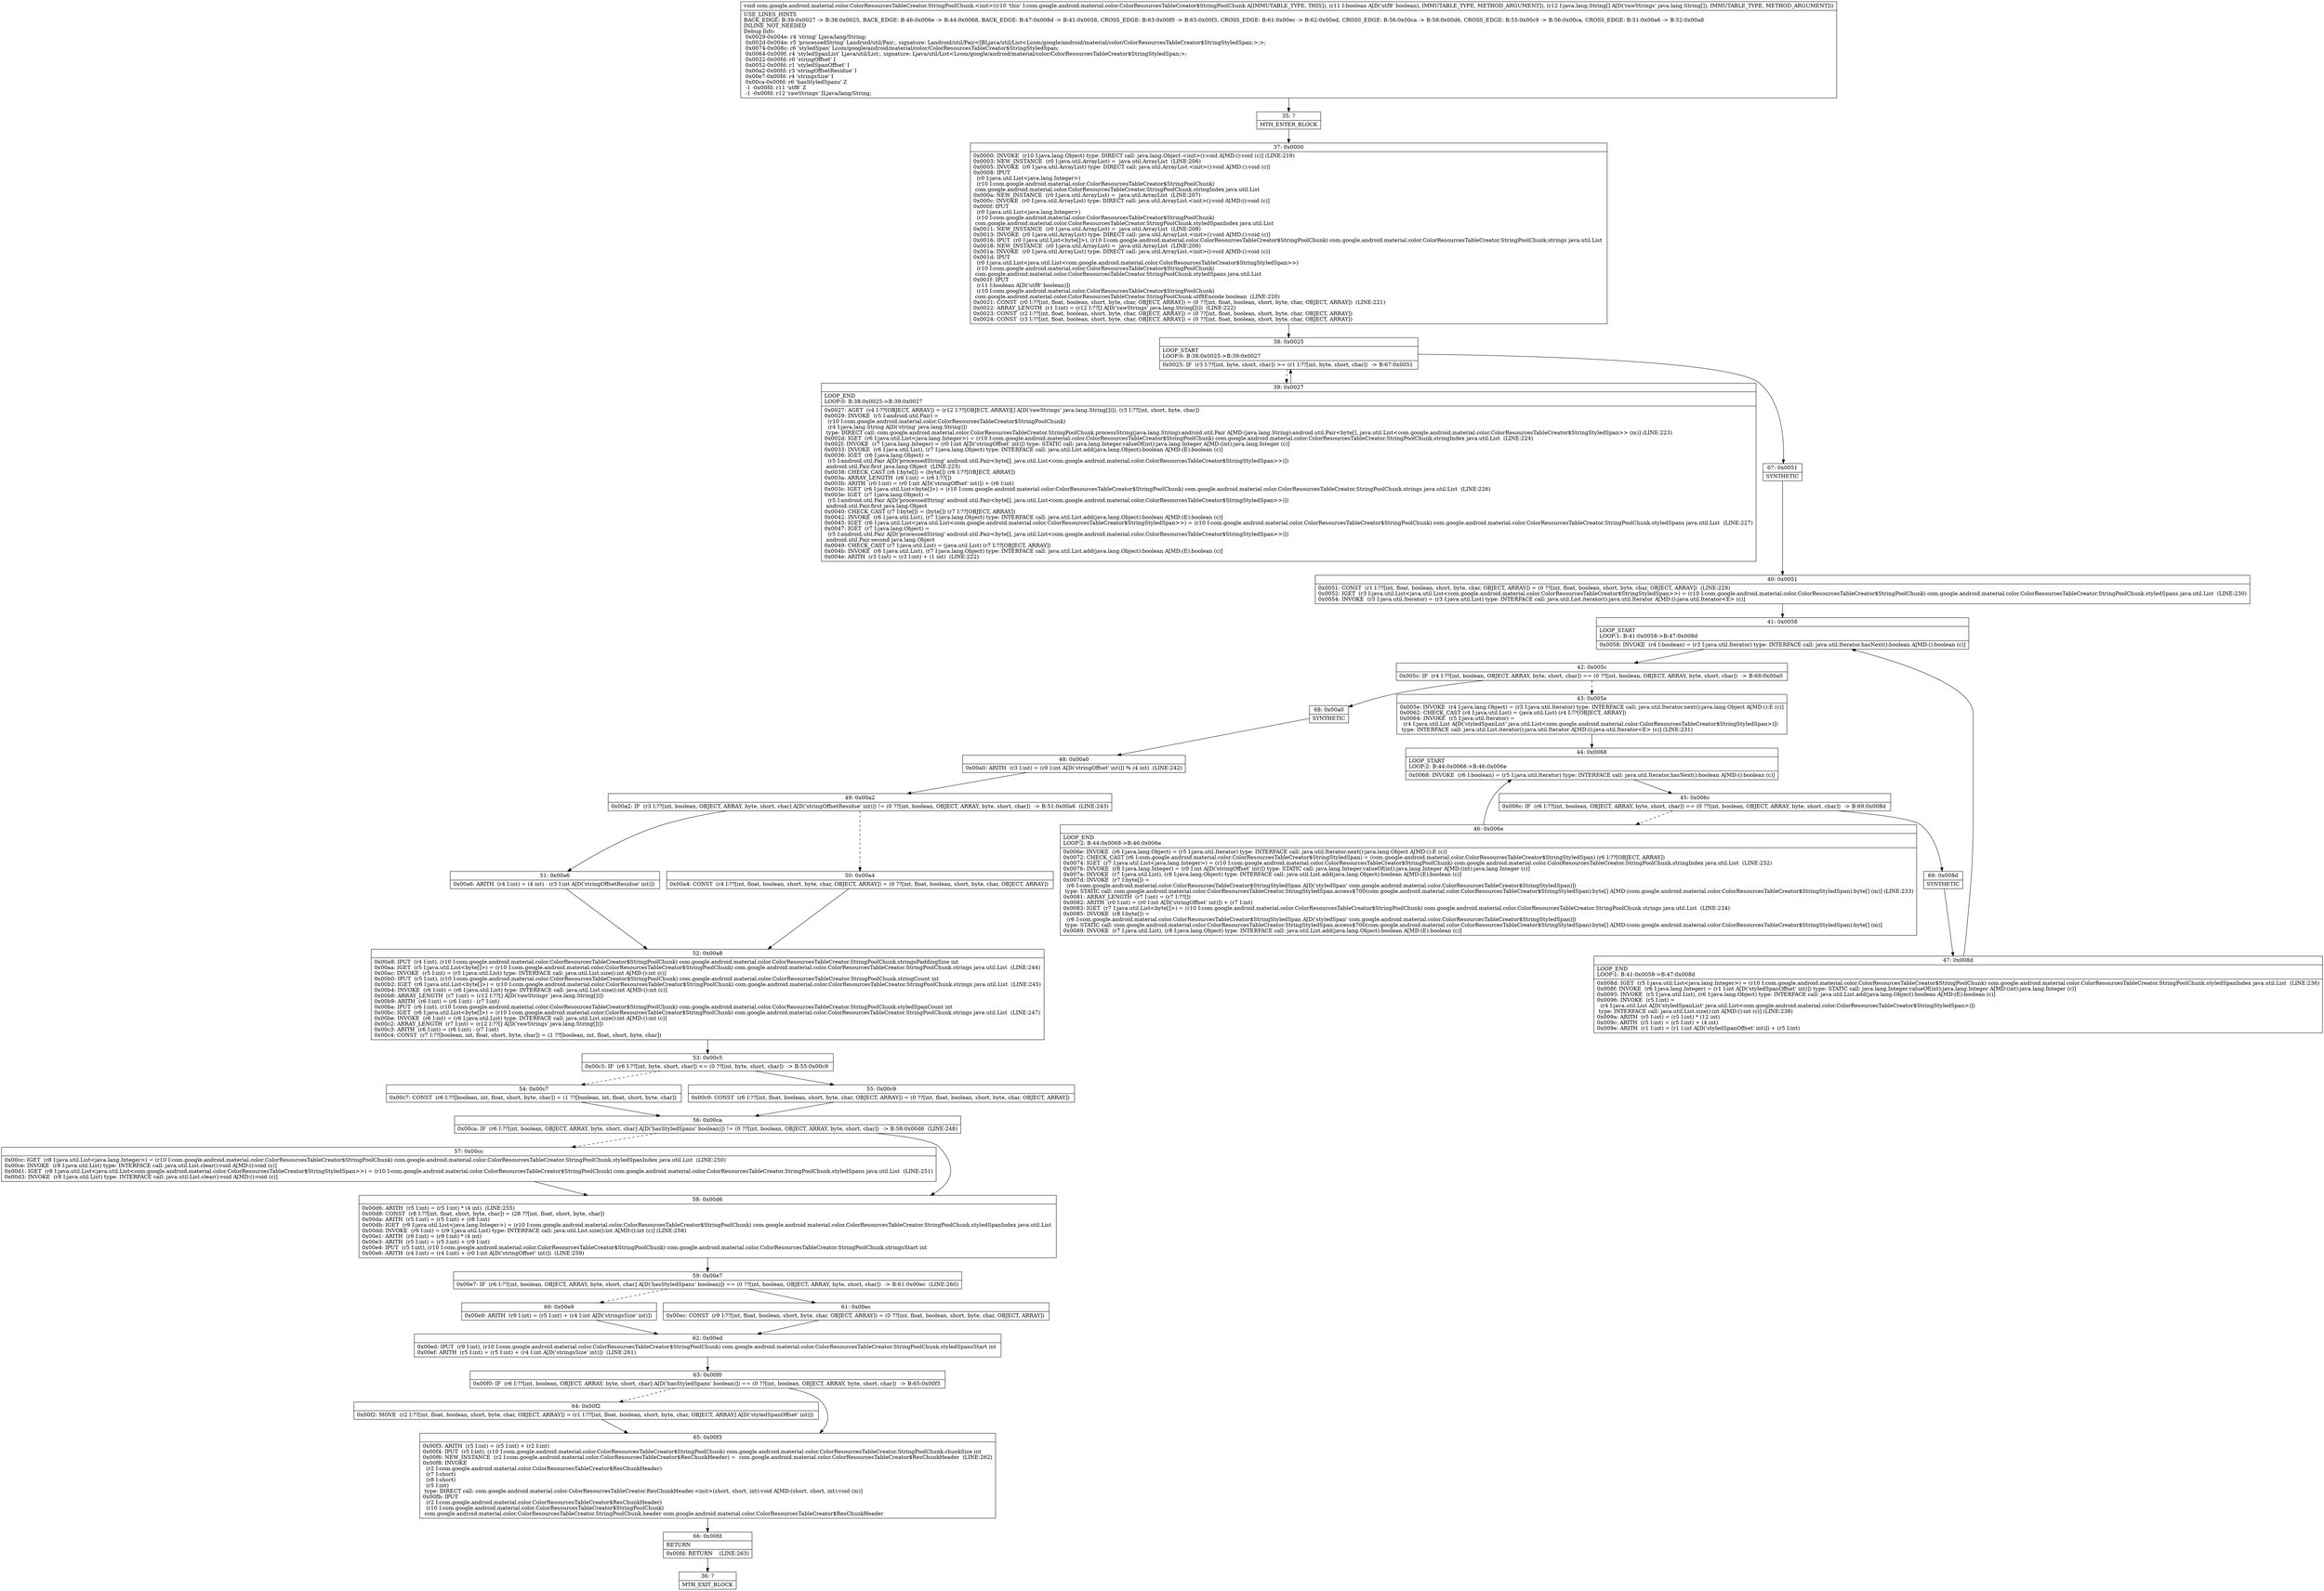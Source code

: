 digraph "CFG forcom.google.android.material.color.ColorResourcesTableCreator.StringPoolChunk.\<init\>(Z[Ljava\/lang\/String;)V" {
Node_35 [shape=record,label="{35\:\ ?|MTH_ENTER_BLOCK\l}"];
Node_37 [shape=record,label="{37\:\ 0x0000|0x0000: INVOKE  (r10 I:java.lang.Object) type: DIRECT call: java.lang.Object.\<init\>():void A[MD:():void (c)] (LINE:219)\l0x0003: NEW_INSTANCE  (r0 I:java.util.ArrayList) =  java.util.ArrayList  (LINE:206)\l0x0005: INVOKE  (r0 I:java.util.ArrayList) type: DIRECT call: java.util.ArrayList.\<init\>():void A[MD:():void (c)]\l0x0008: IPUT  \l  (r0 I:java.util.List\<java.lang.Integer\>)\l  (r10 I:com.google.android.material.color.ColorResourcesTableCreator$StringPoolChunk)\l com.google.android.material.color.ColorResourcesTableCreator.StringPoolChunk.stringIndex java.util.List \l0x000a: NEW_INSTANCE  (r0 I:java.util.ArrayList) =  java.util.ArrayList  (LINE:207)\l0x000c: INVOKE  (r0 I:java.util.ArrayList) type: DIRECT call: java.util.ArrayList.\<init\>():void A[MD:():void (c)]\l0x000f: IPUT  \l  (r0 I:java.util.List\<java.lang.Integer\>)\l  (r10 I:com.google.android.material.color.ColorResourcesTableCreator$StringPoolChunk)\l com.google.android.material.color.ColorResourcesTableCreator.StringPoolChunk.styledSpanIndex java.util.List \l0x0011: NEW_INSTANCE  (r0 I:java.util.ArrayList) =  java.util.ArrayList  (LINE:208)\l0x0013: INVOKE  (r0 I:java.util.ArrayList) type: DIRECT call: java.util.ArrayList.\<init\>():void A[MD:():void (c)]\l0x0016: IPUT  (r0 I:java.util.List\<byte[]\>), (r10 I:com.google.android.material.color.ColorResourcesTableCreator$StringPoolChunk) com.google.android.material.color.ColorResourcesTableCreator.StringPoolChunk.strings java.util.List \l0x0018: NEW_INSTANCE  (r0 I:java.util.ArrayList) =  java.util.ArrayList  (LINE:209)\l0x001a: INVOKE  (r0 I:java.util.ArrayList) type: DIRECT call: java.util.ArrayList.\<init\>():void A[MD:():void (c)]\l0x001d: IPUT  \l  (r0 I:java.util.List\<java.util.List\<com.google.android.material.color.ColorResourcesTableCreator$StringStyledSpan\>\>)\l  (r10 I:com.google.android.material.color.ColorResourcesTableCreator$StringPoolChunk)\l com.google.android.material.color.ColorResourcesTableCreator.StringPoolChunk.styledSpans java.util.List \l0x001f: IPUT  \l  (r11 I:boolean A[D('utf8' boolean)])\l  (r10 I:com.google.android.material.color.ColorResourcesTableCreator$StringPoolChunk)\l com.google.android.material.color.ColorResourcesTableCreator.StringPoolChunk.utf8Encode boolean  (LINE:220)\l0x0021: CONST  (r0 I:??[int, float, boolean, short, byte, char, OBJECT, ARRAY]) = (0 ??[int, float, boolean, short, byte, char, OBJECT, ARRAY])  (LINE:221)\l0x0022: ARRAY_LENGTH  (r1 I:int) = (r12 I:??[] A[D('rawStrings' java.lang.String[])])  (LINE:222)\l0x0023: CONST  (r2 I:??[int, float, boolean, short, byte, char, OBJECT, ARRAY]) = (0 ??[int, float, boolean, short, byte, char, OBJECT, ARRAY]) \l0x0024: CONST  (r3 I:??[int, float, boolean, short, byte, char, OBJECT, ARRAY]) = (0 ??[int, float, boolean, short, byte, char, OBJECT, ARRAY]) \l}"];
Node_38 [shape=record,label="{38\:\ 0x0025|LOOP_START\lLOOP:0: B:38:0x0025\-\>B:39:0x0027\l|0x0025: IF  (r3 I:??[int, byte, short, char]) \>= (r1 I:??[int, byte, short, char])  \-\> B:67:0x0051 \l}"];
Node_39 [shape=record,label="{39\:\ 0x0027|LOOP_END\lLOOP:0: B:38:0x0025\-\>B:39:0x0027\l|0x0027: AGET  (r4 I:??[OBJECT, ARRAY]) = (r12 I:??[OBJECT, ARRAY][] A[D('rawStrings' java.lang.String[])]), (r3 I:??[int, short, byte, char]) \l0x0029: INVOKE  (r5 I:android.util.Pair) = \l  (r10 I:com.google.android.material.color.ColorResourcesTableCreator$StringPoolChunk)\l  (r4 I:java.lang.String A[D('string' java.lang.String)])\l type: DIRECT call: com.google.android.material.color.ColorResourcesTableCreator.StringPoolChunk.processString(java.lang.String):android.util.Pair A[MD:(java.lang.String):android.util.Pair\<byte[], java.util.List\<com.google.android.material.color.ColorResourcesTableCreator$StringStyledSpan\>\> (m)] (LINE:223)\l0x002d: IGET  (r6 I:java.util.List\<java.lang.Integer\>) = (r10 I:com.google.android.material.color.ColorResourcesTableCreator$StringPoolChunk) com.google.android.material.color.ColorResourcesTableCreator.StringPoolChunk.stringIndex java.util.List  (LINE:224)\l0x002f: INVOKE  (r7 I:java.lang.Integer) = (r0 I:int A[D('stringOffset' int)]) type: STATIC call: java.lang.Integer.valueOf(int):java.lang.Integer A[MD:(int):java.lang.Integer (c)]\l0x0033: INVOKE  (r6 I:java.util.List), (r7 I:java.lang.Object) type: INTERFACE call: java.util.List.add(java.lang.Object):boolean A[MD:(E):boolean (c)]\l0x0036: IGET  (r6 I:java.lang.Object) = \l  (r5 I:android.util.Pair A[D('processedString' android.util.Pair\<byte[], java.util.List\<com.google.android.material.color.ColorResourcesTableCreator$StringStyledSpan\>\>)])\l android.util.Pair.first java.lang.Object  (LINE:225)\l0x0038: CHECK_CAST (r6 I:byte[]) = (byte[]) (r6 I:??[OBJECT, ARRAY]) \l0x003a: ARRAY_LENGTH  (r6 I:int) = (r6 I:??[]) \l0x003b: ARITH  (r0 I:int) = (r0 I:int A[D('stringOffset' int)]) + (r6 I:int) \l0x003c: IGET  (r6 I:java.util.List\<byte[]\>) = (r10 I:com.google.android.material.color.ColorResourcesTableCreator$StringPoolChunk) com.google.android.material.color.ColorResourcesTableCreator.StringPoolChunk.strings java.util.List  (LINE:226)\l0x003e: IGET  (r7 I:java.lang.Object) = \l  (r5 I:android.util.Pair A[D('processedString' android.util.Pair\<byte[], java.util.List\<com.google.android.material.color.ColorResourcesTableCreator$StringStyledSpan\>\>)])\l android.util.Pair.first java.lang.Object \l0x0040: CHECK_CAST (r7 I:byte[]) = (byte[]) (r7 I:??[OBJECT, ARRAY]) \l0x0042: INVOKE  (r6 I:java.util.List), (r7 I:java.lang.Object) type: INTERFACE call: java.util.List.add(java.lang.Object):boolean A[MD:(E):boolean (c)]\l0x0045: IGET  (r6 I:java.util.List\<java.util.List\<com.google.android.material.color.ColorResourcesTableCreator$StringStyledSpan\>\>) = (r10 I:com.google.android.material.color.ColorResourcesTableCreator$StringPoolChunk) com.google.android.material.color.ColorResourcesTableCreator.StringPoolChunk.styledSpans java.util.List  (LINE:227)\l0x0047: IGET  (r7 I:java.lang.Object) = \l  (r5 I:android.util.Pair A[D('processedString' android.util.Pair\<byte[], java.util.List\<com.google.android.material.color.ColorResourcesTableCreator$StringStyledSpan\>\>)])\l android.util.Pair.second java.lang.Object \l0x0049: CHECK_CAST (r7 I:java.util.List) = (java.util.List) (r7 I:??[OBJECT, ARRAY]) \l0x004b: INVOKE  (r6 I:java.util.List), (r7 I:java.lang.Object) type: INTERFACE call: java.util.List.add(java.lang.Object):boolean A[MD:(E):boolean (c)]\l0x004e: ARITH  (r3 I:int) = (r3 I:int) + (1 int)  (LINE:222)\l}"];
Node_67 [shape=record,label="{67\:\ 0x0051|SYNTHETIC\l}"];
Node_40 [shape=record,label="{40\:\ 0x0051|0x0051: CONST  (r1 I:??[int, float, boolean, short, byte, char, OBJECT, ARRAY]) = (0 ??[int, float, boolean, short, byte, char, OBJECT, ARRAY])  (LINE:229)\l0x0052: IGET  (r3 I:java.util.List\<java.util.List\<com.google.android.material.color.ColorResourcesTableCreator$StringStyledSpan\>\>) = (r10 I:com.google.android.material.color.ColorResourcesTableCreator$StringPoolChunk) com.google.android.material.color.ColorResourcesTableCreator.StringPoolChunk.styledSpans java.util.List  (LINE:230)\l0x0054: INVOKE  (r3 I:java.util.Iterator) = (r3 I:java.util.List) type: INTERFACE call: java.util.List.iterator():java.util.Iterator A[MD:():java.util.Iterator\<E\> (c)]\l}"];
Node_41 [shape=record,label="{41\:\ 0x0058|LOOP_START\lLOOP:1: B:41:0x0058\-\>B:47:0x008d\l|0x0058: INVOKE  (r4 I:boolean) = (r3 I:java.util.Iterator) type: INTERFACE call: java.util.Iterator.hasNext():boolean A[MD:():boolean (c)]\l}"];
Node_42 [shape=record,label="{42\:\ 0x005c|0x005c: IF  (r4 I:??[int, boolean, OBJECT, ARRAY, byte, short, char]) == (0 ??[int, boolean, OBJECT, ARRAY, byte, short, char])  \-\> B:68:0x00a0 \l}"];
Node_43 [shape=record,label="{43\:\ 0x005e|0x005e: INVOKE  (r4 I:java.lang.Object) = (r3 I:java.util.Iterator) type: INTERFACE call: java.util.Iterator.next():java.lang.Object A[MD:():E (c)]\l0x0062: CHECK_CAST (r4 I:java.util.List) = (java.util.List) (r4 I:??[OBJECT, ARRAY]) \l0x0064: INVOKE  (r5 I:java.util.Iterator) = \l  (r4 I:java.util.List A[D('styledSpanList' java.util.List\<com.google.android.material.color.ColorResourcesTableCreator$StringStyledSpan\>)])\l type: INTERFACE call: java.util.List.iterator():java.util.Iterator A[MD:():java.util.Iterator\<E\> (c)] (LINE:231)\l}"];
Node_44 [shape=record,label="{44\:\ 0x0068|LOOP_START\lLOOP:2: B:44:0x0068\-\>B:46:0x006e\l|0x0068: INVOKE  (r6 I:boolean) = (r5 I:java.util.Iterator) type: INTERFACE call: java.util.Iterator.hasNext():boolean A[MD:():boolean (c)]\l}"];
Node_45 [shape=record,label="{45\:\ 0x006c|0x006c: IF  (r6 I:??[int, boolean, OBJECT, ARRAY, byte, short, char]) == (0 ??[int, boolean, OBJECT, ARRAY, byte, short, char])  \-\> B:69:0x008d \l}"];
Node_46 [shape=record,label="{46\:\ 0x006e|LOOP_END\lLOOP:2: B:44:0x0068\-\>B:46:0x006e\l|0x006e: INVOKE  (r6 I:java.lang.Object) = (r5 I:java.util.Iterator) type: INTERFACE call: java.util.Iterator.next():java.lang.Object A[MD:():E (c)]\l0x0072: CHECK_CAST (r6 I:com.google.android.material.color.ColorResourcesTableCreator$StringStyledSpan) = (com.google.android.material.color.ColorResourcesTableCreator$StringStyledSpan) (r6 I:??[OBJECT, ARRAY]) \l0x0074: IGET  (r7 I:java.util.List\<java.lang.Integer\>) = (r10 I:com.google.android.material.color.ColorResourcesTableCreator$StringPoolChunk) com.google.android.material.color.ColorResourcesTableCreator.StringPoolChunk.stringIndex java.util.List  (LINE:232)\l0x0076: INVOKE  (r8 I:java.lang.Integer) = (r0 I:int A[D('stringOffset' int)]) type: STATIC call: java.lang.Integer.valueOf(int):java.lang.Integer A[MD:(int):java.lang.Integer (c)]\l0x007a: INVOKE  (r7 I:java.util.List), (r8 I:java.lang.Object) type: INTERFACE call: java.util.List.add(java.lang.Object):boolean A[MD:(E):boolean (c)]\l0x007d: INVOKE  (r7 I:byte[]) = \l  (r6 I:com.google.android.material.color.ColorResourcesTableCreator$StringStyledSpan A[D('styledSpan' com.google.android.material.color.ColorResourcesTableCreator$StringStyledSpan)])\l type: STATIC call: com.google.android.material.color.ColorResourcesTableCreator.StringStyledSpan.access$700(com.google.android.material.color.ColorResourcesTableCreator$StringStyledSpan):byte[] A[MD:(com.google.android.material.color.ColorResourcesTableCreator$StringStyledSpan):byte[] (m)] (LINE:233)\l0x0081: ARRAY_LENGTH  (r7 I:int) = (r7 I:??[]) \l0x0082: ARITH  (r0 I:int) = (r0 I:int A[D('stringOffset' int)]) + (r7 I:int) \l0x0083: IGET  (r7 I:java.util.List\<byte[]\>) = (r10 I:com.google.android.material.color.ColorResourcesTableCreator$StringPoolChunk) com.google.android.material.color.ColorResourcesTableCreator.StringPoolChunk.strings java.util.List  (LINE:234)\l0x0085: INVOKE  (r8 I:byte[]) = \l  (r6 I:com.google.android.material.color.ColorResourcesTableCreator$StringStyledSpan A[D('styledSpan' com.google.android.material.color.ColorResourcesTableCreator$StringStyledSpan)])\l type: STATIC call: com.google.android.material.color.ColorResourcesTableCreator.StringStyledSpan.access$700(com.google.android.material.color.ColorResourcesTableCreator$StringStyledSpan):byte[] A[MD:(com.google.android.material.color.ColorResourcesTableCreator$StringStyledSpan):byte[] (m)]\l0x0089: INVOKE  (r7 I:java.util.List), (r8 I:java.lang.Object) type: INTERFACE call: java.util.List.add(java.lang.Object):boolean A[MD:(E):boolean (c)]\l}"];
Node_69 [shape=record,label="{69\:\ 0x008d|SYNTHETIC\l}"];
Node_47 [shape=record,label="{47\:\ 0x008d|LOOP_END\lLOOP:1: B:41:0x0058\-\>B:47:0x008d\l|0x008d: IGET  (r5 I:java.util.List\<java.lang.Integer\>) = (r10 I:com.google.android.material.color.ColorResourcesTableCreator$StringPoolChunk) com.google.android.material.color.ColorResourcesTableCreator.StringPoolChunk.styledSpanIndex java.util.List  (LINE:236)\l0x008f: INVOKE  (r6 I:java.lang.Integer) = (r1 I:int A[D('styledSpanOffset' int)]) type: STATIC call: java.lang.Integer.valueOf(int):java.lang.Integer A[MD:(int):java.lang.Integer (c)]\l0x0093: INVOKE  (r5 I:java.util.List), (r6 I:java.lang.Object) type: INTERFACE call: java.util.List.add(java.lang.Object):boolean A[MD:(E):boolean (c)]\l0x0096: INVOKE  (r5 I:int) = \l  (r4 I:java.util.List A[D('styledSpanList' java.util.List\<com.google.android.material.color.ColorResourcesTableCreator$StringStyledSpan\>)])\l type: INTERFACE call: java.util.List.size():int A[MD:():int (c)] (LINE:238)\l0x009a: ARITH  (r5 I:int) = (r5 I:int) * (12 int) \l0x009c: ARITH  (r5 I:int) = (r5 I:int) + (4 int) \l0x009e: ARITH  (r1 I:int) = (r1 I:int A[D('styledSpanOffset' int)]) + (r5 I:int) \l}"];
Node_68 [shape=record,label="{68\:\ 0x00a0|SYNTHETIC\l}"];
Node_48 [shape=record,label="{48\:\ 0x00a0|0x00a0: ARITH  (r3 I:int) = (r0 I:int A[D('stringOffset' int)]) % (4 int)  (LINE:242)\l}"];
Node_49 [shape=record,label="{49\:\ 0x00a2|0x00a2: IF  (r3 I:??[int, boolean, OBJECT, ARRAY, byte, short, char] A[D('stringOffsetResidue' int)]) != (0 ??[int, boolean, OBJECT, ARRAY, byte, short, char])  \-\> B:51:0x00a6  (LINE:243)\l}"];
Node_50 [shape=record,label="{50\:\ 0x00a4|0x00a4: CONST  (r4 I:??[int, float, boolean, short, byte, char, OBJECT, ARRAY]) = (0 ??[int, float, boolean, short, byte, char, OBJECT, ARRAY]) \l}"];
Node_52 [shape=record,label="{52\:\ 0x00a8|0x00a8: IPUT  (r4 I:int), (r10 I:com.google.android.material.color.ColorResourcesTableCreator$StringPoolChunk) com.google.android.material.color.ColorResourcesTableCreator.StringPoolChunk.stringsPaddingSize int \l0x00aa: IGET  (r5 I:java.util.List\<byte[]\>) = (r10 I:com.google.android.material.color.ColorResourcesTableCreator$StringPoolChunk) com.google.android.material.color.ColorResourcesTableCreator.StringPoolChunk.strings java.util.List  (LINE:244)\l0x00ac: INVOKE  (r5 I:int) = (r5 I:java.util.List) type: INTERFACE call: java.util.List.size():int A[MD:():int (c)]\l0x00b0: IPUT  (r5 I:int), (r10 I:com.google.android.material.color.ColorResourcesTableCreator$StringPoolChunk) com.google.android.material.color.ColorResourcesTableCreator.StringPoolChunk.stringCount int \l0x00b2: IGET  (r6 I:java.util.List\<byte[]\>) = (r10 I:com.google.android.material.color.ColorResourcesTableCreator$StringPoolChunk) com.google.android.material.color.ColorResourcesTableCreator.StringPoolChunk.strings java.util.List  (LINE:245)\l0x00b4: INVOKE  (r6 I:int) = (r6 I:java.util.List) type: INTERFACE call: java.util.List.size():int A[MD:():int (c)]\l0x00b8: ARRAY_LENGTH  (r7 I:int) = (r12 I:??[] A[D('rawStrings' java.lang.String[])]) \l0x00b9: ARITH  (r6 I:int) = (r6 I:int) \- (r7 I:int) \l0x00ba: IPUT  (r6 I:int), (r10 I:com.google.android.material.color.ColorResourcesTableCreator$StringPoolChunk) com.google.android.material.color.ColorResourcesTableCreator.StringPoolChunk.styledSpanCount int \l0x00bc: IGET  (r6 I:java.util.List\<byte[]\>) = (r10 I:com.google.android.material.color.ColorResourcesTableCreator$StringPoolChunk) com.google.android.material.color.ColorResourcesTableCreator.StringPoolChunk.strings java.util.List  (LINE:247)\l0x00be: INVOKE  (r6 I:int) = (r6 I:java.util.List) type: INTERFACE call: java.util.List.size():int A[MD:():int (c)]\l0x00c2: ARRAY_LENGTH  (r7 I:int) = (r12 I:??[] A[D('rawStrings' java.lang.String[])]) \l0x00c3: ARITH  (r6 I:int) = (r6 I:int) \- (r7 I:int) \l0x00c4: CONST  (r7 I:??[boolean, int, float, short, byte, char]) = (1 ??[boolean, int, float, short, byte, char]) \l}"];
Node_53 [shape=record,label="{53\:\ 0x00c5|0x00c5: IF  (r6 I:??[int, byte, short, char]) \<= (0 ??[int, byte, short, char])  \-\> B:55:0x00c9 \l}"];
Node_54 [shape=record,label="{54\:\ 0x00c7|0x00c7: CONST  (r6 I:??[boolean, int, float, short, byte, char]) = (1 ??[boolean, int, float, short, byte, char]) \l}"];
Node_56 [shape=record,label="{56\:\ 0x00ca|0x00ca: IF  (r6 I:??[int, boolean, OBJECT, ARRAY, byte, short, char] A[D('hasStyledSpans' boolean)]) != (0 ??[int, boolean, OBJECT, ARRAY, byte, short, char])  \-\> B:58:0x00d6  (LINE:248)\l}"];
Node_57 [shape=record,label="{57\:\ 0x00cc|0x00cc: IGET  (r8 I:java.util.List\<java.lang.Integer\>) = (r10 I:com.google.android.material.color.ColorResourcesTableCreator$StringPoolChunk) com.google.android.material.color.ColorResourcesTableCreator.StringPoolChunk.styledSpanIndex java.util.List  (LINE:250)\l0x00ce: INVOKE  (r8 I:java.util.List) type: INTERFACE call: java.util.List.clear():void A[MD:():void (c)]\l0x00d1: IGET  (r8 I:java.util.List\<java.util.List\<com.google.android.material.color.ColorResourcesTableCreator$StringStyledSpan\>\>) = (r10 I:com.google.android.material.color.ColorResourcesTableCreator$StringPoolChunk) com.google.android.material.color.ColorResourcesTableCreator.StringPoolChunk.styledSpans java.util.List  (LINE:251)\l0x00d3: INVOKE  (r8 I:java.util.List) type: INTERFACE call: java.util.List.clear():void A[MD:():void (c)]\l}"];
Node_58 [shape=record,label="{58\:\ 0x00d6|0x00d6: ARITH  (r5 I:int) = (r5 I:int) * (4 int)  (LINE:255)\l0x00d8: CONST  (r8 I:??[int, float, short, byte, char]) = (28 ??[int, float, short, byte, char]) \l0x00da: ARITH  (r5 I:int) = (r5 I:int) + (r8 I:int) \l0x00db: IGET  (r9 I:java.util.List\<java.lang.Integer\>) = (r10 I:com.google.android.material.color.ColorResourcesTableCreator$StringPoolChunk) com.google.android.material.color.ColorResourcesTableCreator.StringPoolChunk.styledSpanIndex java.util.List \l0x00dd: INVOKE  (r9 I:int) = (r9 I:java.util.List) type: INTERFACE call: java.util.List.size():int A[MD:():int (c)] (LINE:258)\l0x00e1: ARITH  (r9 I:int) = (r9 I:int) * (4 int) \l0x00e3: ARITH  (r5 I:int) = (r5 I:int) + (r9 I:int) \l0x00e4: IPUT  (r5 I:int), (r10 I:com.google.android.material.color.ColorResourcesTableCreator$StringPoolChunk) com.google.android.material.color.ColorResourcesTableCreator.StringPoolChunk.stringsStart int \l0x00e6: ARITH  (r4 I:int) = (r4 I:int) + (r0 I:int A[D('stringOffset' int)])  (LINE:259)\l}"];
Node_59 [shape=record,label="{59\:\ 0x00e7|0x00e7: IF  (r6 I:??[int, boolean, OBJECT, ARRAY, byte, short, char] A[D('hasStyledSpans' boolean)]) == (0 ??[int, boolean, OBJECT, ARRAY, byte, short, char])  \-\> B:61:0x00ec  (LINE:260)\l}"];
Node_60 [shape=record,label="{60\:\ 0x00e9|0x00e9: ARITH  (r9 I:int) = (r5 I:int) + (r4 I:int A[D('stringsSize' int)]) \l}"];
Node_62 [shape=record,label="{62\:\ 0x00ed|0x00ed: IPUT  (r9 I:int), (r10 I:com.google.android.material.color.ColorResourcesTableCreator$StringPoolChunk) com.google.android.material.color.ColorResourcesTableCreator.StringPoolChunk.styledSpansStart int \l0x00ef: ARITH  (r5 I:int) = (r5 I:int) + (r4 I:int A[D('stringsSize' int)])  (LINE:261)\l}"];
Node_63 [shape=record,label="{63\:\ 0x00f0|0x00f0: IF  (r6 I:??[int, boolean, OBJECT, ARRAY, byte, short, char] A[D('hasStyledSpans' boolean)]) == (0 ??[int, boolean, OBJECT, ARRAY, byte, short, char])  \-\> B:65:0x00f3 \l}"];
Node_64 [shape=record,label="{64\:\ 0x00f2|0x00f2: MOVE  (r2 I:??[int, float, boolean, short, byte, char, OBJECT, ARRAY]) = (r1 I:??[int, float, boolean, short, byte, char, OBJECT, ARRAY] A[D('styledSpanOffset' int)]) \l}"];
Node_65 [shape=record,label="{65\:\ 0x00f3|0x00f3: ARITH  (r5 I:int) = (r5 I:int) + (r2 I:int) \l0x00f4: IPUT  (r5 I:int), (r10 I:com.google.android.material.color.ColorResourcesTableCreator$StringPoolChunk) com.google.android.material.color.ColorResourcesTableCreator.StringPoolChunk.chunkSize int \l0x00f6: NEW_INSTANCE  (r2 I:com.google.android.material.color.ColorResourcesTableCreator$ResChunkHeader) =  com.google.android.material.color.ColorResourcesTableCreator$ResChunkHeader  (LINE:262)\l0x00f8: INVOKE  \l  (r2 I:com.google.android.material.color.ColorResourcesTableCreator$ResChunkHeader)\l  (r7 I:short)\l  (r8 I:short)\l  (r5 I:int)\l type: DIRECT call: com.google.android.material.color.ColorResourcesTableCreator.ResChunkHeader.\<init\>(short, short, int):void A[MD:(short, short, int):void (m)]\l0x00fb: IPUT  \l  (r2 I:com.google.android.material.color.ColorResourcesTableCreator$ResChunkHeader)\l  (r10 I:com.google.android.material.color.ColorResourcesTableCreator$StringPoolChunk)\l com.google.android.material.color.ColorResourcesTableCreator.StringPoolChunk.header com.google.android.material.color.ColorResourcesTableCreator$ResChunkHeader \l}"];
Node_66 [shape=record,label="{66\:\ 0x00fd|RETURN\l|0x00fd: RETURN    (LINE:263)\l}"];
Node_36 [shape=record,label="{36\:\ ?|MTH_EXIT_BLOCK\l}"];
Node_61 [shape=record,label="{61\:\ 0x00ec|0x00ec: CONST  (r9 I:??[int, float, boolean, short, byte, char, OBJECT, ARRAY]) = (0 ??[int, float, boolean, short, byte, char, OBJECT, ARRAY]) \l}"];
Node_55 [shape=record,label="{55\:\ 0x00c9|0x00c9: CONST  (r6 I:??[int, float, boolean, short, byte, char, OBJECT, ARRAY]) = (0 ??[int, float, boolean, short, byte, char, OBJECT, ARRAY]) \l}"];
Node_51 [shape=record,label="{51\:\ 0x00a6|0x00a6: ARITH  (r4 I:int) = (4 int) \- (r3 I:int A[D('stringOffsetResidue' int)]) \l}"];
MethodNode[shape=record,label="{void com.google.android.material.color.ColorResourcesTableCreator.StringPoolChunk.\<init\>((r10 'this' I:com.google.android.material.color.ColorResourcesTableCreator$StringPoolChunk A[IMMUTABLE_TYPE, THIS]), (r11 I:boolean A[D('utf8' boolean), IMMUTABLE_TYPE, METHOD_ARGUMENT]), (r12 I:java.lang.String[] A[D('rawStrings' java.lang.String[]), IMMUTABLE_TYPE, METHOD_ARGUMENT]))  | USE_LINES_HINTS\lBACK_EDGE: B:39:0x0027 \-\> B:38:0x0025, BACK_EDGE: B:46:0x006e \-\> B:44:0x0068, BACK_EDGE: B:47:0x008d \-\> B:41:0x0058, CROSS_EDGE: B:63:0x00f0 \-\> B:65:0x00f3, CROSS_EDGE: B:61:0x00ec \-\> B:62:0x00ed, CROSS_EDGE: B:56:0x00ca \-\> B:58:0x00d6, CROSS_EDGE: B:55:0x00c9 \-\> B:56:0x00ca, CROSS_EDGE: B:51:0x00a6 \-\> B:52:0x00a8\lINLINE_NOT_NEEDED\lDebug Info:\l  0x0029\-0x004e: r4 'string' Ljava\/lang\/String;\l  0x002d\-0x004e: r5 'processedString' Landroid\/util\/Pair;, signature: Landroid\/util\/Pair\<[BLjava\/util\/List\<Lcom\/google\/android\/material\/color\/ColorResourcesTableCreator$StringStyledSpan;\>;\>;\l  0x0074\-0x008c: r6 'styledSpan' Lcom\/google\/android\/material\/color\/ColorResourcesTableCreator$StringStyledSpan;\l  0x0064\-0x009f: r4 'styledSpanList' Ljava\/util\/List;, signature: Ljava\/util\/List\<Lcom\/google\/android\/material\/color\/ColorResourcesTableCreator$StringStyledSpan;\>;\l  0x0022\-0x00fd: r0 'stringOffset' I\l  0x0052\-0x00fd: r1 'styledSpanOffset' I\l  0x00a2\-0x00fd: r3 'stringOffsetResidue' I\l  0x00e7\-0x00fd: r4 'stringsSize' I\l  0x00ca\-0x00fd: r6 'hasStyledSpans' Z\l  \-1 \-0x00fd: r11 'utf8' Z\l  \-1 \-0x00fd: r12 'rawStrings' [Ljava\/lang\/String;\l}"];
MethodNode -> Node_35;Node_35 -> Node_37;
Node_37 -> Node_38;
Node_38 -> Node_39[style=dashed];
Node_38 -> Node_67;
Node_39 -> Node_38;
Node_67 -> Node_40;
Node_40 -> Node_41;
Node_41 -> Node_42;
Node_42 -> Node_43[style=dashed];
Node_42 -> Node_68;
Node_43 -> Node_44;
Node_44 -> Node_45;
Node_45 -> Node_46[style=dashed];
Node_45 -> Node_69;
Node_46 -> Node_44;
Node_69 -> Node_47;
Node_47 -> Node_41;
Node_68 -> Node_48;
Node_48 -> Node_49;
Node_49 -> Node_50[style=dashed];
Node_49 -> Node_51;
Node_50 -> Node_52;
Node_52 -> Node_53;
Node_53 -> Node_54[style=dashed];
Node_53 -> Node_55;
Node_54 -> Node_56;
Node_56 -> Node_57[style=dashed];
Node_56 -> Node_58;
Node_57 -> Node_58;
Node_58 -> Node_59;
Node_59 -> Node_60[style=dashed];
Node_59 -> Node_61;
Node_60 -> Node_62;
Node_62 -> Node_63;
Node_63 -> Node_64[style=dashed];
Node_63 -> Node_65;
Node_64 -> Node_65;
Node_65 -> Node_66;
Node_66 -> Node_36;
Node_61 -> Node_62;
Node_55 -> Node_56;
Node_51 -> Node_52;
}

